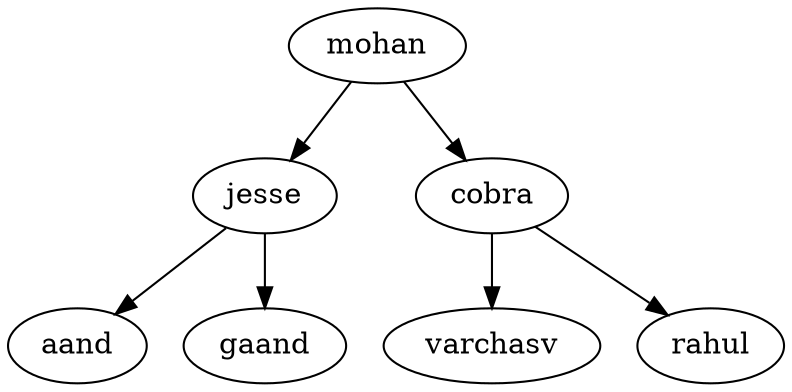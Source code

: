 strict digraph "" {
	graph [bb="0,0,372.24,180"];
	node [label="\N"];
	6	[height=0.5,
		label=mohan,
		pos="177.15,162",
		width=1.1735];
	2	[height=0.5,
		label=jesse,
		pos="123.15,90",
		width=0.95833];
	6 -> 2	[pos="e,135.6,107.15 164.62,144.76 157.88,136.02 149.42,125.05 141.9,115.31"];
	5	[height=0.5,
		label=cobra,
		pos="232.15,90",
		width=1.0139];
	6 -> 5	[pos="e,219.46,107.15 189.9,144.76 196.85,135.93 205.57,124.83 213.28,115.01"];
	0	[height=0.5,
		label=aand,
		pos="33.147,18",
		width=0.92075];
	2 -> 0	[pos="e,51.463,33.246 104.5,74.496 91.501,64.386 73.974,50.754 59.544,39.531"];
	1	[height=0.5,
		label=gaand,
		pos="123.15,18",
		width=1.0833];
	2 -> 1	[pos="e,123.15,36.104 123.15,71.697 123.15,63.983 123.15,54.712 123.15,46.112"];
	3	[height=0.5,
		label=varchasv,
		pos="232.15,18",
		width=1.4444];
	5 -> 3	[pos="e,232.15,36.104 232.15,71.697 232.15,63.983 232.15,54.712 232.15,46.112"];
	4	[height=0.5,
		label=rahul,
		pos="337.15,18",
		width=0.97491];
	5 -> 4	[pos="e,316.45,32.801 252.89,75.17 268.57,64.72 290.29,50.236 307.76,38.594"];
}
